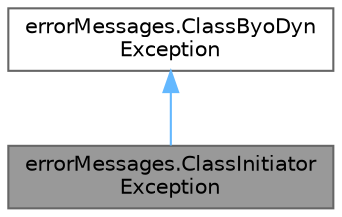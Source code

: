 digraph "errorMessages.ClassInitiatorException"
{
 // LATEX_PDF_SIZE
  bgcolor="transparent";
  edge [fontname=Helvetica,fontsize=10,labelfontname=Helvetica,labelfontsize=10];
  node [fontname=Helvetica,fontsize=10,shape=box,height=0.2,width=0.4];
  Node1 [id="Node000001",label="errorMessages.ClassInitiator\lException",height=0.2,width=0.4,color="gray40", fillcolor="grey60", style="filled", fontcolor="black",tooltip=" "];
  Node2 -> Node1 [id="edge1_Node000001_Node000002",dir="back",color="steelblue1",style="solid",tooltip=" "];
  Node2 [id="Node000002",label="errorMessages.ClassByoDyn\lException",height=0.2,width=0.4,color="gray40", fillcolor="white", style="filled",URL="$classerror_messages_1_1_class_byo_dyn_exception.html",tooltip=" "];
}
